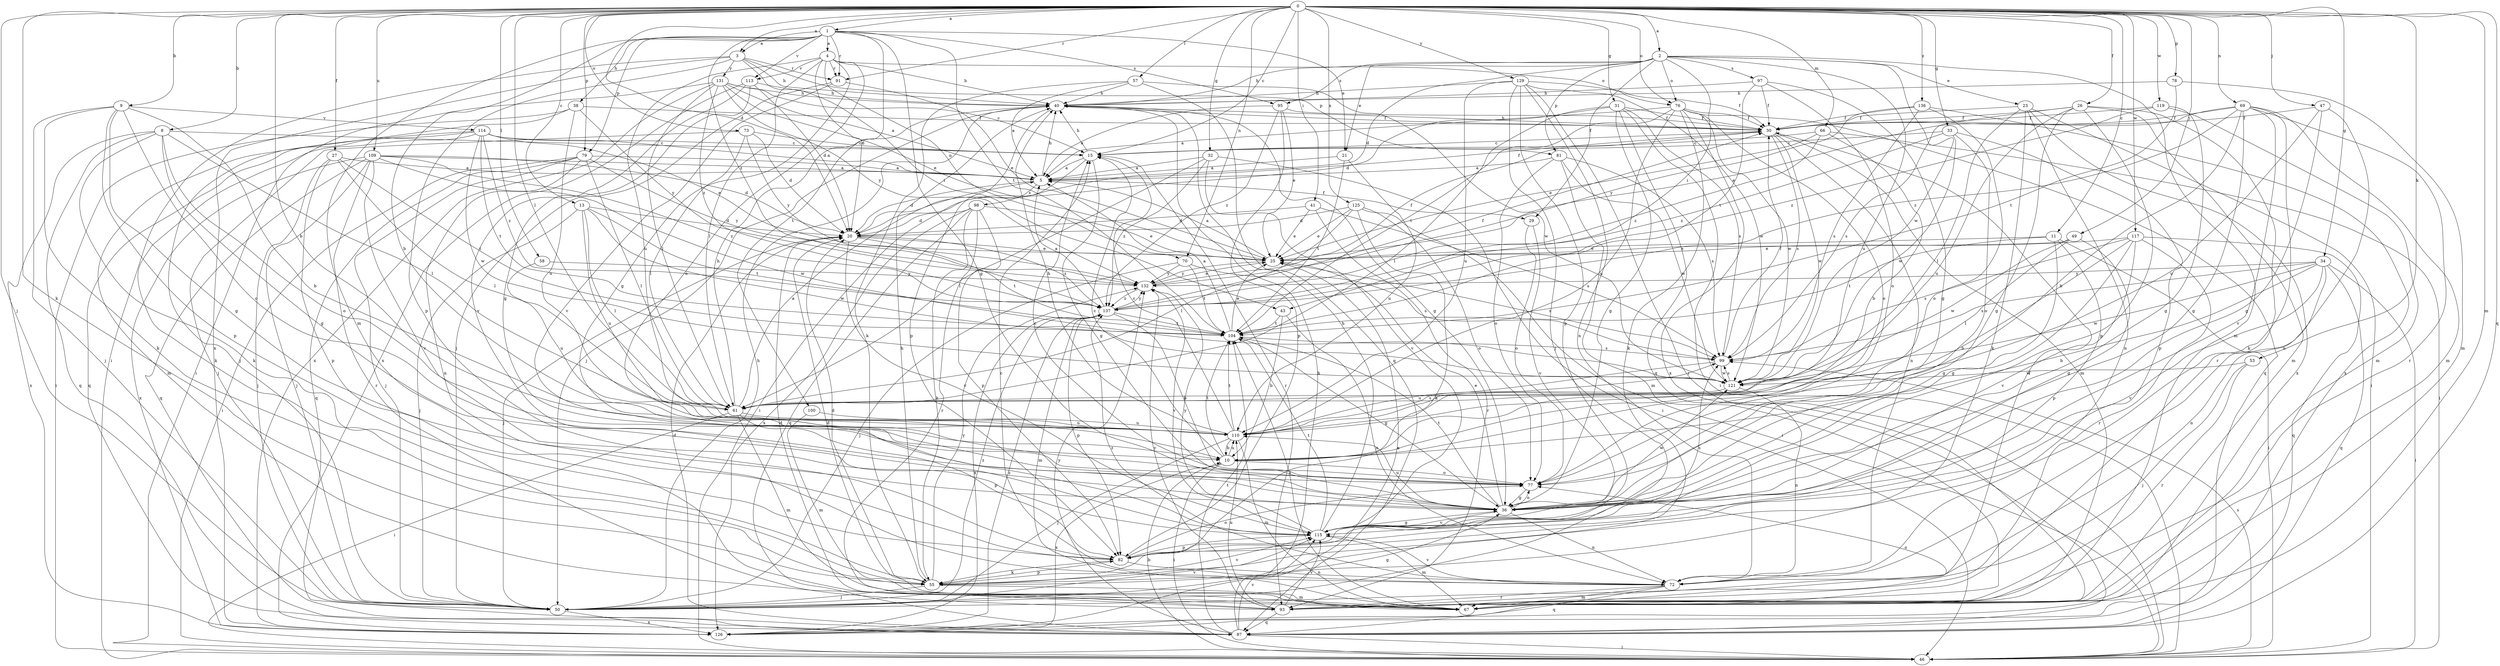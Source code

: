 strict digraph  {
0;
1;
2;
3;
4;
5;
8;
9;
10;
11;
13;
15;
20;
21;
23;
25;
26;
27;
29;
30;
31;
32;
33;
34;
36;
38;
40;
41;
43;
46;
47;
49;
50;
53;
55;
57;
58;
61;
66;
67;
69;
70;
72;
73;
76;
77;
78;
79;
81;
82;
87;
91;
93;
95;
97;
98;
99;
100;
104;
109;
110;
113;
114;
115;
117;
119;
121;
125;
126;
129;
131;
132;
136;
137;
0 -> 1  [label=a];
0 -> 2  [label=a];
0 -> 3  [label=a];
0 -> 8  [label=b];
0 -> 9  [label=b];
0 -> 10  [label=b];
0 -> 11  [label=c];
0 -> 13  [label=c];
0 -> 15  [label=c];
0 -> 20  [label=d];
0 -> 26  [label=f];
0 -> 27  [label=f];
0 -> 31  [label=g];
0 -> 32  [label=g];
0 -> 33  [label=g];
0 -> 34  [label=g];
0 -> 41  [label=i];
0 -> 47  [label=j];
0 -> 49  [label=j];
0 -> 50  [label=j];
0 -> 53  [label=k];
0 -> 55  [label=k];
0 -> 57  [label=l];
0 -> 58  [label=l];
0 -> 61  [label=l];
0 -> 66  [label=m];
0 -> 67  [label=m];
0 -> 69  [label=n];
0 -> 70  [label=n];
0 -> 73  [label=o];
0 -> 76  [label=o];
0 -> 78  [label=p];
0 -> 79  [label=p];
0 -> 87  [label=q];
0 -> 91  [label=r];
0 -> 109  [label=u];
0 -> 117  [label=w];
0 -> 119  [label=w];
0 -> 125  [label=x];
0 -> 129  [label=y];
0 -> 136  [label=z];
1 -> 3  [label=a];
1 -> 4  [label=a];
1 -> 10  [label=b];
1 -> 21  [label=e];
1 -> 36  [label=g];
1 -> 38  [label=h];
1 -> 67  [label=m];
1 -> 79  [label=p];
1 -> 91  [label=r];
1 -> 95  [label=s];
1 -> 100  [label=t];
1 -> 104  [label=t];
1 -> 113  [label=v];
1 -> 137  [label=z];
2 -> 20  [label=d];
2 -> 21  [label=e];
2 -> 23  [label=e];
2 -> 29  [label=f];
2 -> 40  [label=h];
2 -> 43  [label=i];
2 -> 67  [label=m];
2 -> 76  [label=o];
2 -> 81  [label=p];
2 -> 95  [label=s];
2 -> 97  [label=s];
2 -> 110  [label=u];
2 -> 121  [label=w];
3 -> 40  [label=h];
3 -> 43  [label=i];
3 -> 46  [label=i];
3 -> 81  [label=p];
3 -> 82  [label=p];
3 -> 91  [label=r];
3 -> 126  [label=x];
3 -> 131  [label=y];
4 -> 20  [label=d];
4 -> 36  [label=g];
4 -> 40  [label=h];
4 -> 61  [label=l];
4 -> 70  [label=n];
4 -> 76  [label=o];
4 -> 77  [label=o];
4 -> 91  [label=r];
4 -> 110  [label=u];
4 -> 113  [label=v];
5 -> 20  [label=d];
5 -> 29  [label=f];
5 -> 30  [label=f];
5 -> 40  [label=h];
5 -> 98  [label=s];
8 -> 15  [label=c];
8 -> 36  [label=g];
8 -> 55  [label=k];
8 -> 61  [label=l];
8 -> 77  [label=o];
8 -> 87  [label=q];
8 -> 126  [label=x];
9 -> 10  [label=b];
9 -> 36  [label=g];
9 -> 50  [label=j];
9 -> 55  [label=k];
9 -> 77  [label=o];
9 -> 82  [label=p];
9 -> 114  [label=v];
10 -> 15  [label=c];
10 -> 46  [label=i];
10 -> 77  [label=o];
10 -> 104  [label=t];
10 -> 110  [label=u];
10 -> 126  [label=x];
11 -> 25  [label=e];
11 -> 36  [label=g];
11 -> 46  [label=i];
11 -> 82  [label=p];
11 -> 104  [label=t];
13 -> 20  [label=d];
13 -> 50  [label=j];
13 -> 61  [label=l];
13 -> 104  [label=t];
13 -> 110  [label=u];
13 -> 121  [label=w];
15 -> 5  [label=a];
15 -> 36  [label=g];
15 -> 40  [label=h];
15 -> 46  [label=i];
15 -> 93  [label=r];
20 -> 25  [label=e];
20 -> 50  [label=j];
20 -> 104  [label=t];
20 -> 115  [label=v];
20 -> 137  [label=z];
21 -> 5  [label=a];
21 -> 104  [label=t];
21 -> 110  [label=u];
23 -> 30  [label=f];
23 -> 46  [label=i];
23 -> 55  [label=k];
23 -> 61  [label=l];
23 -> 72  [label=n];
23 -> 126  [label=x];
25 -> 5  [label=a];
25 -> 99  [label=s];
25 -> 132  [label=y];
26 -> 30  [label=f];
26 -> 36  [label=g];
26 -> 67  [label=m];
26 -> 82  [label=p];
26 -> 93  [label=r];
26 -> 99  [label=s];
26 -> 110  [label=u];
27 -> 5  [label=a];
27 -> 50  [label=j];
27 -> 61  [label=l];
27 -> 82  [label=p];
27 -> 104  [label=t];
29 -> 77  [label=o];
29 -> 115  [label=v];
30 -> 15  [label=c];
30 -> 40  [label=h];
30 -> 67  [label=m];
30 -> 72  [label=n];
30 -> 99  [label=s];
30 -> 121  [label=w];
31 -> 20  [label=d];
31 -> 30  [label=f];
31 -> 36  [label=g];
31 -> 46  [label=i];
31 -> 61  [label=l];
31 -> 87  [label=q];
31 -> 99  [label=s];
32 -> 5  [label=a];
32 -> 46  [label=i];
32 -> 61  [label=l];
32 -> 115  [label=v];
32 -> 137  [label=z];
33 -> 15  [label=c];
33 -> 77  [label=o];
33 -> 82  [label=p];
33 -> 121  [label=w];
33 -> 137  [label=z];
34 -> 10  [label=b];
34 -> 46  [label=i];
34 -> 72  [label=n];
34 -> 87  [label=q];
34 -> 99  [label=s];
34 -> 115  [label=v];
34 -> 121  [label=w];
34 -> 132  [label=y];
36 -> 25  [label=e];
36 -> 72  [label=n];
36 -> 77  [label=o];
36 -> 104  [label=t];
36 -> 110  [label=u];
36 -> 115  [label=v];
36 -> 121  [label=w];
38 -> 30  [label=f];
38 -> 46  [label=i];
38 -> 50  [label=j];
38 -> 110  [label=u];
38 -> 132  [label=y];
40 -> 30  [label=f];
40 -> 36  [label=g];
40 -> 50  [label=j];
40 -> 82  [label=p];
41 -> 20  [label=d];
41 -> 25  [label=e];
41 -> 93  [label=r];
41 -> 99  [label=s];
43 -> 10  [label=b];
43 -> 72  [label=n];
43 -> 104  [label=t];
46 -> 10  [label=b];
46 -> 99  [label=s];
47 -> 30  [label=f];
47 -> 36  [label=g];
47 -> 72  [label=n];
47 -> 110  [label=u];
49 -> 25  [label=e];
49 -> 36  [label=g];
49 -> 61  [label=l];
49 -> 121  [label=w];
50 -> 36  [label=g];
50 -> 40  [label=h];
50 -> 115  [label=v];
50 -> 126  [label=x];
50 -> 137  [label=z];
53 -> 50  [label=j];
53 -> 93  [label=r];
53 -> 121  [label=w];
55 -> 20  [label=d];
55 -> 40  [label=h];
55 -> 50  [label=j];
55 -> 67  [label=m];
55 -> 82  [label=p];
55 -> 115  [label=v];
55 -> 132  [label=y];
57 -> 5  [label=a];
57 -> 40  [label=h];
57 -> 55  [label=k];
57 -> 87  [label=q];
57 -> 121  [label=w];
58 -> 110  [label=u];
58 -> 132  [label=y];
61 -> 5  [label=a];
61 -> 40  [label=h];
61 -> 46  [label=i];
61 -> 67  [label=m];
61 -> 82  [label=p];
61 -> 110  [label=u];
66 -> 10  [label=b];
66 -> 15  [label=c];
66 -> 25  [label=e];
66 -> 46  [label=i];
66 -> 137  [label=z];
67 -> 20  [label=d];
67 -> 77  [label=o];
67 -> 104  [label=t];
69 -> 10  [label=b];
69 -> 25  [label=e];
69 -> 30  [label=f];
69 -> 36  [label=g];
69 -> 55  [label=k];
69 -> 67  [label=m];
69 -> 93  [label=r];
69 -> 115  [label=v];
69 -> 137  [label=z];
70 -> 50  [label=j];
70 -> 99  [label=s];
70 -> 104  [label=t];
70 -> 132  [label=y];
72 -> 15  [label=c];
72 -> 67  [label=m];
72 -> 87  [label=q];
72 -> 93  [label=r];
72 -> 115  [label=v];
72 -> 137  [label=z];
73 -> 15  [label=c];
73 -> 20  [label=d];
73 -> 50  [label=j];
73 -> 61  [label=l];
73 -> 132  [label=y];
76 -> 5  [label=a];
76 -> 30  [label=f];
76 -> 55  [label=k];
76 -> 77  [label=o];
76 -> 87  [label=q];
76 -> 104  [label=t];
76 -> 110  [label=u];
76 -> 121  [label=w];
76 -> 126  [label=x];
77 -> 15  [label=c];
77 -> 36  [label=g];
78 -> 40  [label=h];
78 -> 67  [label=m];
78 -> 104  [label=t];
79 -> 5  [label=a];
79 -> 46  [label=i];
79 -> 50  [label=j];
79 -> 61  [label=l];
79 -> 72  [label=n];
79 -> 87  [label=q];
79 -> 132  [label=y];
81 -> 5  [label=a];
81 -> 67  [label=m];
81 -> 77  [label=o];
81 -> 99  [label=s];
81 -> 121  [label=w];
82 -> 55  [label=k];
82 -> 72  [label=n];
82 -> 77  [label=o];
87 -> 20  [label=d];
87 -> 40  [label=h];
87 -> 46  [label=i];
87 -> 104  [label=t];
87 -> 115  [label=v];
87 -> 132  [label=y];
91 -> 25  [label=e];
91 -> 50  [label=j];
91 -> 115  [label=v];
93 -> 20  [label=d];
93 -> 30  [label=f];
93 -> 87  [label=q];
93 -> 110  [label=u];
93 -> 115  [label=v];
93 -> 132  [label=y];
95 -> 5  [label=a];
95 -> 25  [label=e];
95 -> 30  [label=f];
95 -> 82  [label=p];
95 -> 137  [label=z];
97 -> 30  [label=f];
97 -> 36  [label=g];
97 -> 40  [label=h];
97 -> 77  [label=o];
97 -> 104  [label=t];
98 -> 20  [label=d];
98 -> 25  [label=e];
98 -> 55  [label=k];
98 -> 82  [label=p];
98 -> 87  [label=q];
98 -> 93  [label=r];
98 -> 126  [label=x];
99 -> 30  [label=f];
99 -> 110  [label=u];
99 -> 121  [label=w];
100 -> 67  [label=m];
100 -> 110  [label=u];
104 -> 5  [label=a];
104 -> 25  [label=e];
104 -> 36  [label=g];
104 -> 99  [label=s];
109 -> 5  [label=a];
109 -> 20  [label=d];
109 -> 50  [label=j];
109 -> 87  [label=q];
109 -> 93  [label=r];
109 -> 115  [label=v];
109 -> 121  [label=w];
109 -> 126  [label=x];
109 -> 137  [label=z];
110 -> 10  [label=b];
110 -> 15  [label=c];
110 -> 40  [label=h];
110 -> 50  [label=j];
110 -> 67  [label=m];
110 -> 99  [label=s];
110 -> 104  [label=t];
113 -> 20  [label=d];
113 -> 36  [label=g];
113 -> 40  [label=h];
113 -> 115  [label=v];
113 -> 126  [label=x];
114 -> 5  [label=a];
114 -> 15  [label=c];
114 -> 25  [label=e];
114 -> 55  [label=k];
114 -> 67  [label=m];
114 -> 87  [label=q];
114 -> 104  [label=t];
114 -> 121  [label=w];
114 -> 137  [label=z];
115 -> 36  [label=g];
115 -> 40  [label=h];
115 -> 67  [label=m];
115 -> 82  [label=p];
115 -> 99  [label=s];
115 -> 104  [label=t];
115 -> 132  [label=y];
117 -> 10  [label=b];
117 -> 25  [label=e];
117 -> 36  [label=g];
117 -> 87  [label=q];
117 -> 93  [label=r];
117 -> 99  [label=s];
117 -> 115  [label=v];
119 -> 30  [label=f];
119 -> 36  [label=g];
119 -> 67  [label=m];
119 -> 137  [label=z];
121 -> 61  [label=l];
121 -> 72  [label=n];
121 -> 99  [label=s];
125 -> 20  [label=d];
125 -> 25  [label=e];
125 -> 46  [label=i];
125 -> 55  [label=k];
125 -> 61  [label=l];
125 -> 77  [label=o];
126 -> 25  [label=e];
126 -> 137  [label=z];
129 -> 30  [label=f];
129 -> 40  [label=h];
129 -> 46  [label=i];
129 -> 50  [label=j];
129 -> 72  [label=n];
129 -> 82  [label=p];
129 -> 110  [label=u];
129 -> 121  [label=w];
131 -> 5  [label=a];
131 -> 15  [label=c];
131 -> 25  [label=e];
131 -> 40  [label=h];
131 -> 46  [label=i];
131 -> 61  [label=l];
131 -> 126  [label=x];
131 -> 132  [label=y];
131 -> 137  [label=z];
132 -> 25  [label=e];
132 -> 30  [label=f];
132 -> 115  [label=v];
132 -> 137  [label=z];
136 -> 30  [label=f];
136 -> 77  [label=o];
136 -> 99  [label=s];
136 -> 126  [label=x];
136 -> 132  [label=y];
137 -> 5  [label=a];
137 -> 30  [label=f];
137 -> 67  [label=m];
137 -> 77  [label=o];
137 -> 82  [label=p];
137 -> 104  [label=t];
137 -> 126  [label=x];
137 -> 132  [label=y];
}
